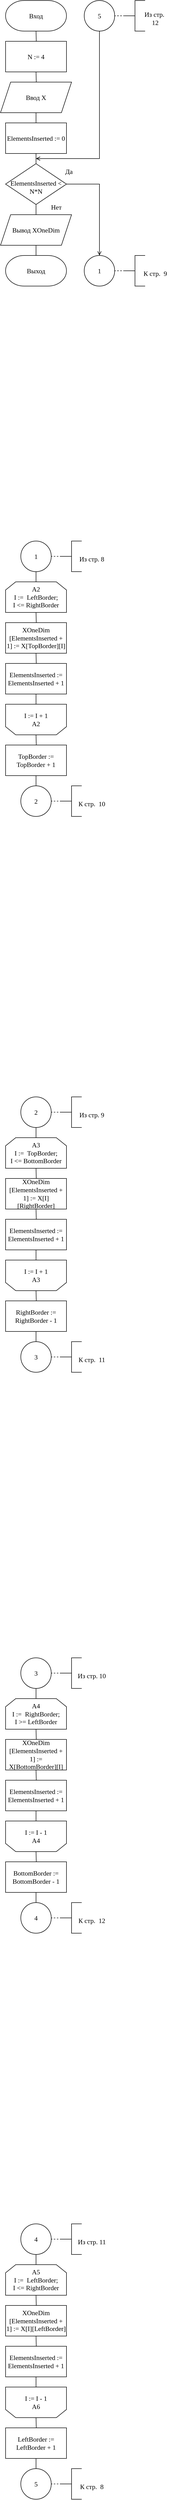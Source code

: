 <mxfile version="15.7.3" type="github">
  <diagram id="F2qvQy1yH-H1SGGlqI5l" name="Page-1">
    <mxGraphModel dx="1454" dy="828" grid="1" gridSize="10" guides="1" tooltips="1" connect="1" arrows="1" fold="1" page="1" pageScale="1" pageWidth="850" pageHeight="1100" math="0" shadow="0">
      <root>
        <mxCell id="0" />
        <mxCell id="1" parent="0" />
        <mxCell id="XjhWI0B7_OGbvw_2q3li-4" value="" style="edgeStyle=orthogonalEdgeStyle;rounded=0;orthogonalLoop=1;jettySize=auto;html=1;fontFamily=Times New Roman;fontSize=13;endArrow=none;endFill=0;" edge="1" parent="1" target="XjhWI0B7_OGbvw_2q3li-3">
          <mxGeometry relative="1" as="geometry">
            <mxPoint x="425" y="220" as="sourcePoint" />
          </mxGeometry>
        </mxCell>
        <mxCell id="XjhWI0B7_OGbvw_2q3li-1" value="Вход" style="strokeWidth=1;html=1;shape=mxgraph.flowchart.terminator;whiteSpace=wrap;fontSize=13;fontFamily=Times New Roman;" vertex="1" parent="1">
          <mxGeometry x="365" y="80" width="120" height="60" as="geometry" />
        </mxCell>
        <mxCell id="XjhWI0B7_OGbvw_2q3li-7" value="" style="edgeStyle=orthogonalEdgeStyle;rounded=0;orthogonalLoop=1;jettySize=auto;html=1;fontFamily=Times New Roman;fontSize=13;endArrow=none;endFill=0;" edge="1" parent="1" source="XjhWI0B7_OGbvw_2q3li-3" target="XjhWI0B7_OGbvw_2q3li-6">
          <mxGeometry relative="1" as="geometry" />
        </mxCell>
        <mxCell id="XjhWI0B7_OGbvw_2q3li-3" value="Ввод X" style="shape=parallelogram;perimeter=parallelogramPerimeter;whiteSpace=wrap;html=1;fixedSize=1;fontFamily=Times New Roman;fontSize=13;strokeWidth=1;" vertex="1" parent="1">
          <mxGeometry x="355" y="240" width="140" height="60" as="geometry" />
        </mxCell>
        <mxCell id="XjhWI0B7_OGbvw_2q3li-9" value="" style="edgeStyle=orthogonalEdgeStyle;rounded=0;orthogonalLoop=1;jettySize=auto;html=1;fontFamily=Times New Roman;fontSize=13;endArrow=none;endFill=0;" edge="1" parent="1" source="XjhWI0B7_OGbvw_2q3li-6" target="XjhWI0B7_OGbvw_2q3li-8">
          <mxGeometry relative="1" as="geometry" />
        </mxCell>
        <mxCell id="XjhWI0B7_OGbvw_2q3li-6" value="ElementsInserted := 0" style="whiteSpace=wrap;html=1;fontFamily=Times New Roman;fontSize=13;strokeWidth=1;" vertex="1" parent="1">
          <mxGeometry x="365" y="320" width="120" height="60" as="geometry" />
        </mxCell>
        <mxCell id="XjhWI0B7_OGbvw_2q3li-12" style="edgeStyle=orthogonalEdgeStyle;rounded=0;orthogonalLoop=1;jettySize=auto;html=1;fontFamily=Times New Roman;fontSize=13;endArrow=none;endFill=0;" edge="1" parent="1" source="XjhWI0B7_OGbvw_2q3li-8">
          <mxGeometry relative="1" as="geometry">
            <mxPoint x="425" y="500" as="targetPoint" />
          </mxGeometry>
        </mxCell>
        <mxCell id="XjhWI0B7_OGbvw_2q3li-17" style="edgeStyle=orthogonalEdgeStyle;rounded=0;orthogonalLoop=1;jettySize=auto;html=1;fontFamily=Times New Roman;fontSize=13;endArrow=open;endFill=0;entryX=0.5;entryY=0;entryDx=0;entryDy=0;" edge="1" parent="1" source="XjhWI0B7_OGbvw_2q3li-8" target="XjhWI0B7_OGbvw_2q3li-22">
          <mxGeometry relative="1" as="geometry">
            <mxPoint x="620" y="500" as="targetPoint" />
          </mxGeometry>
        </mxCell>
        <mxCell id="XjhWI0B7_OGbvw_2q3li-8" value="ElementsInserted &amp;lt; N*N" style="rhombus;whiteSpace=wrap;html=1;fontFamily=Times New Roman;fontSize=13;strokeWidth=1;spacingTop=11;" vertex="1" parent="1">
          <mxGeometry x="365" y="400" width="120" height="80" as="geometry" />
        </mxCell>
        <mxCell id="XjhWI0B7_OGbvw_2q3li-10" value="" style="edgeStyle=orthogonalEdgeStyle;rounded=0;orthogonalLoop=1;jettySize=auto;html=1;fontFamily=Times New Roman;fontSize=13;endArrow=none;endFill=0;" edge="1" parent="1" target="XjhWI0B7_OGbvw_2q3li-11">
          <mxGeometry relative="1" as="geometry">
            <mxPoint x="425" y="140.0" as="sourcePoint" />
          </mxGeometry>
        </mxCell>
        <mxCell id="XjhWI0B7_OGbvw_2q3li-11" value="N := 4" style="whiteSpace=wrap;html=1;fontFamily=Times New Roman;fontSize=13;strokeWidth=1;" vertex="1" parent="1">
          <mxGeometry x="365" y="160" width="120" height="60" as="geometry" />
        </mxCell>
        <mxCell id="XjhWI0B7_OGbvw_2q3li-13" value="Да" style="text;html=1;strokeColor=none;fillColor=none;align=center;verticalAlign=middle;whiteSpace=wrap;rounded=0;fontFamily=Times New Roman;fontSize=13;" vertex="1" parent="1">
          <mxGeometry x="460" y="400" width="60" height="30" as="geometry" />
        </mxCell>
        <mxCell id="XjhWI0B7_OGbvw_2q3li-16" value="Нет" style="text;html=1;strokeColor=none;fillColor=none;align=center;verticalAlign=middle;whiteSpace=wrap;rounded=0;fontFamily=Times New Roman;fontSize=13;" vertex="1" parent="1">
          <mxGeometry x="435" y="470" width="60" height="30" as="geometry" />
        </mxCell>
        <mxCell id="XjhWI0B7_OGbvw_2q3li-20" style="edgeStyle=orthogonalEdgeStyle;rounded=0;orthogonalLoop=1;jettySize=auto;html=1;fontFamily=Times New Roman;fontSize=13;endArrow=none;endFill=0;" edge="1" parent="1" source="XjhWI0B7_OGbvw_2q3li-19">
          <mxGeometry relative="1" as="geometry">
            <mxPoint x="425" y="580" as="targetPoint" />
          </mxGeometry>
        </mxCell>
        <mxCell id="XjhWI0B7_OGbvw_2q3li-19" value="Вывод XOneDim" style="shape=parallelogram;perimeter=parallelogramPerimeter;whiteSpace=wrap;html=1;fixedSize=1;fontFamily=Times New Roman;fontSize=13;strokeWidth=1;" vertex="1" parent="1">
          <mxGeometry x="355" y="500" width="140" height="60" as="geometry" />
        </mxCell>
        <mxCell id="XjhWI0B7_OGbvw_2q3li-21" value="Выход" style="strokeWidth=1;html=1;shape=mxgraph.flowchart.terminator;whiteSpace=wrap;fontSize=13;fontFamily=Times New Roman;" vertex="1" parent="1">
          <mxGeometry x="365" y="580" width="120" height="60" as="geometry" />
        </mxCell>
        <mxCell id="XjhWI0B7_OGbvw_2q3li-22" value="1" style="ellipse;whiteSpace=wrap;html=1;aspect=fixed;fontFamily=Times New Roman;fontSize=13;strokeWidth=1;" vertex="1" parent="1">
          <mxGeometry x="520" y="580" width="60" height="60" as="geometry" />
        </mxCell>
        <mxCell id="XjhWI0B7_OGbvw_2q3li-25" style="edgeStyle=orthogonalEdgeStyle;rounded=0;orthogonalLoop=1;jettySize=auto;html=1;entryX=0.5;entryY=0;entryDx=0;entryDy=0;fontFamily=Times New Roman;fontSize=13;endArrow=none;endFill=0;" edge="1" parent="1" source="XjhWI0B7_OGbvw_2q3li-23" target="XjhWI0B7_OGbvw_2q3li-24">
          <mxGeometry relative="1" as="geometry" />
        </mxCell>
        <mxCell id="XjhWI0B7_OGbvw_2q3li-23" value="1" style="ellipse;whiteSpace=wrap;html=1;aspect=fixed;fontFamily=Times New Roman;fontSize=13;strokeWidth=1;" vertex="1" parent="1">
          <mxGeometry x="395" y="1140" width="60" height="60" as="geometry" />
        </mxCell>
        <mxCell id="XjhWI0B7_OGbvw_2q3li-24" value="А2&lt;br&gt;I :=&amp;nbsp; LeftBorder;&lt;br&gt;I &amp;lt;= RightBorder" style="shape=loopLimit;whiteSpace=wrap;html=1;fontFamily=Times New Roman;fontSize=13;strokeWidth=1;" vertex="1" parent="1">
          <mxGeometry x="365" y="1220" width="120" height="60" as="geometry" />
        </mxCell>
        <mxCell id="XjhWI0B7_OGbvw_2q3li-26" value="" style="edgeStyle=orthogonalEdgeStyle;rounded=0;orthogonalLoop=1;jettySize=auto;html=1;fontFamily=Times New Roman;fontSize=13;endArrow=none;endFill=0;" edge="1" parent="1" target="XjhWI0B7_OGbvw_2q3li-27">
          <mxGeometry relative="1" as="geometry">
            <mxPoint x="425" y="1280" as="sourcePoint" />
          </mxGeometry>
        </mxCell>
        <mxCell id="XjhWI0B7_OGbvw_2q3li-27" value="XOneDim [ElementsInserted + 1] := X[TopBorder][I]" style="whiteSpace=wrap;html=1;fontFamily=Times New Roman;fontSize=13;strokeWidth=1;" vertex="1" parent="1">
          <mxGeometry x="365" y="1300" width="120" height="60" as="geometry" />
        </mxCell>
        <mxCell id="XjhWI0B7_OGbvw_2q3li-28" value="" style="edgeStyle=orthogonalEdgeStyle;rounded=0;orthogonalLoop=1;jettySize=auto;html=1;fontFamily=Times New Roman;fontSize=13;endArrow=none;endFill=0;" edge="1" parent="1" target="XjhWI0B7_OGbvw_2q3li-29">
          <mxGeometry relative="1" as="geometry">
            <mxPoint x="425" y="1360.0" as="sourcePoint" />
          </mxGeometry>
        </mxCell>
        <mxCell id="XjhWI0B7_OGbvw_2q3li-32" style="edgeStyle=orthogonalEdgeStyle;rounded=0;orthogonalLoop=1;jettySize=auto;html=1;entryX=0.5;entryY=0;entryDx=0;entryDy=0;fontFamily=Times New Roman;fontSize=13;endArrow=none;endFill=0;" edge="1" parent="1" source="XjhWI0B7_OGbvw_2q3li-29" target="XjhWI0B7_OGbvw_2q3li-30">
          <mxGeometry relative="1" as="geometry" />
        </mxCell>
        <mxCell id="XjhWI0B7_OGbvw_2q3li-29" value="ElementsInserted := ElementsInserted + 1" style="whiteSpace=wrap;html=1;fontFamily=Times New Roman;fontSize=13;strokeWidth=1;" vertex="1" parent="1">
          <mxGeometry x="365" y="1380" width="120" height="60" as="geometry" />
        </mxCell>
        <mxCell id="XjhWI0B7_OGbvw_2q3li-30" value="I := I + 1&lt;br&gt;А2" style="shape=loopLimit;whiteSpace=wrap;html=1;fontFamily=Times New Roman;fontSize=13;strokeWidth=1;rotation=0;flipV=1;" vertex="1" parent="1">
          <mxGeometry x="365" y="1460" width="120" height="60" as="geometry" />
        </mxCell>
        <mxCell id="XjhWI0B7_OGbvw_2q3li-33" value="" style="edgeStyle=orthogonalEdgeStyle;rounded=0;orthogonalLoop=1;jettySize=auto;html=1;fontFamily=Times New Roman;fontSize=13;endArrow=none;endFill=0;" edge="1" parent="1" target="XjhWI0B7_OGbvw_2q3li-34">
          <mxGeometry relative="1" as="geometry">
            <mxPoint x="425" y="1520.0" as="sourcePoint" />
          </mxGeometry>
        </mxCell>
        <mxCell id="XjhWI0B7_OGbvw_2q3li-36" style="edgeStyle=orthogonalEdgeStyle;rounded=0;orthogonalLoop=1;jettySize=auto;html=1;entryX=0.5;entryY=0;entryDx=0;entryDy=0;fontFamily=Times New Roman;fontSize=13;endArrow=none;endFill=0;" edge="1" parent="1" source="XjhWI0B7_OGbvw_2q3li-34" target="XjhWI0B7_OGbvw_2q3li-35">
          <mxGeometry relative="1" as="geometry" />
        </mxCell>
        <mxCell id="XjhWI0B7_OGbvw_2q3li-34" value="TopBorder := TopBorder + 1" style="whiteSpace=wrap;html=1;fontFamily=Times New Roman;fontSize=13;strokeWidth=1;" vertex="1" parent="1">
          <mxGeometry x="365" y="1540" width="120" height="60" as="geometry" />
        </mxCell>
        <mxCell id="XjhWI0B7_OGbvw_2q3li-35" value="2" style="ellipse;whiteSpace=wrap;html=1;aspect=fixed;fontFamily=Times New Roman;fontSize=13;strokeWidth=1;" vertex="1" parent="1">
          <mxGeometry x="395" y="1620" width="60" height="60" as="geometry" />
        </mxCell>
        <mxCell id="XjhWI0B7_OGbvw_2q3li-37" style="edgeStyle=orthogonalEdgeStyle;rounded=0;orthogonalLoop=1;jettySize=auto;html=1;entryX=0.5;entryY=0;entryDx=0;entryDy=0;fontFamily=Times New Roman;fontSize=13;endArrow=none;endFill=0;" edge="1" parent="1" source="XjhWI0B7_OGbvw_2q3li-38" target="XjhWI0B7_OGbvw_2q3li-39">
          <mxGeometry relative="1" as="geometry" />
        </mxCell>
        <mxCell id="XjhWI0B7_OGbvw_2q3li-38" value="2" style="ellipse;whiteSpace=wrap;html=1;aspect=fixed;fontFamily=Times New Roman;fontSize=13;strokeWidth=1;" vertex="1" parent="1">
          <mxGeometry x="395" y="2230" width="60" height="60" as="geometry" />
        </mxCell>
        <mxCell id="XjhWI0B7_OGbvw_2q3li-39" value="А3&lt;br&gt;I :=&amp;nbsp; TopBorder;&lt;br&gt;I &amp;lt;= BottomBorder" style="shape=loopLimit;whiteSpace=wrap;html=1;fontFamily=Times New Roman;fontSize=13;strokeWidth=1;" vertex="1" parent="1">
          <mxGeometry x="365" y="2310" width="120" height="60" as="geometry" />
        </mxCell>
        <mxCell id="XjhWI0B7_OGbvw_2q3li-40" value="" style="edgeStyle=orthogonalEdgeStyle;rounded=0;orthogonalLoop=1;jettySize=auto;html=1;fontFamily=Times New Roman;fontSize=13;endArrow=none;endFill=0;" edge="1" parent="1" target="XjhWI0B7_OGbvw_2q3li-41">
          <mxGeometry relative="1" as="geometry">
            <mxPoint x="425" y="2370" as="sourcePoint" />
          </mxGeometry>
        </mxCell>
        <mxCell id="XjhWI0B7_OGbvw_2q3li-41" value="XOneDim [ElementsInserted + 1] := X[I][RightBorder]" style="whiteSpace=wrap;html=1;fontFamily=Times New Roman;fontSize=13;strokeWidth=1;" vertex="1" parent="1">
          <mxGeometry x="365" y="2390" width="120" height="60" as="geometry" />
        </mxCell>
        <mxCell id="XjhWI0B7_OGbvw_2q3li-42" value="" style="edgeStyle=orthogonalEdgeStyle;rounded=0;orthogonalLoop=1;jettySize=auto;html=1;fontFamily=Times New Roman;fontSize=13;endArrow=none;endFill=0;" edge="1" parent="1" target="XjhWI0B7_OGbvw_2q3li-44">
          <mxGeometry relative="1" as="geometry">
            <mxPoint x="425" y="2450" as="sourcePoint" />
          </mxGeometry>
        </mxCell>
        <mxCell id="XjhWI0B7_OGbvw_2q3li-43" style="edgeStyle=orthogonalEdgeStyle;rounded=0;orthogonalLoop=1;jettySize=auto;html=1;entryX=0.5;entryY=0;entryDx=0;entryDy=0;fontFamily=Times New Roman;fontSize=13;endArrow=none;endFill=0;" edge="1" parent="1" source="XjhWI0B7_OGbvw_2q3li-44" target="XjhWI0B7_OGbvw_2q3li-45">
          <mxGeometry relative="1" as="geometry" />
        </mxCell>
        <mxCell id="XjhWI0B7_OGbvw_2q3li-44" value="ElementsInserted := ElementsInserted + 1" style="whiteSpace=wrap;html=1;fontFamily=Times New Roman;fontSize=13;strokeWidth=1;" vertex="1" parent="1">
          <mxGeometry x="365" y="2470" width="120" height="60" as="geometry" />
        </mxCell>
        <mxCell id="XjhWI0B7_OGbvw_2q3li-45" value="I := I + 1&lt;br&gt;А3" style="shape=loopLimit;whiteSpace=wrap;html=1;fontFamily=Times New Roman;fontSize=13;strokeWidth=1;rotation=0;flipV=1;" vertex="1" parent="1">
          <mxGeometry x="365" y="2550" width="120" height="60" as="geometry" />
        </mxCell>
        <mxCell id="XjhWI0B7_OGbvw_2q3li-46" value="" style="edgeStyle=orthogonalEdgeStyle;rounded=0;orthogonalLoop=1;jettySize=auto;html=1;fontFamily=Times New Roman;fontSize=13;endArrow=none;endFill=0;" edge="1" parent="1" target="XjhWI0B7_OGbvw_2q3li-48">
          <mxGeometry relative="1" as="geometry">
            <mxPoint x="425" y="2610" as="sourcePoint" />
          </mxGeometry>
        </mxCell>
        <mxCell id="XjhWI0B7_OGbvw_2q3li-47" style="edgeStyle=orthogonalEdgeStyle;rounded=0;orthogonalLoop=1;jettySize=auto;html=1;entryX=0.5;entryY=0;entryDx=0;entryDy=0;fontFamily=Times New Roman;fontSize=13;endArrow=none;endFill=0;" edge="1" parent="1" source="XjhWI0B7_OGbvw_2q3li-48" target="XjhWI0B7_OGbvw_2q3li-49">
          <mxGeometry relative="1" as="geometry" />
        </mxCell>
        <mxCell id="XjhWI0B7_OGbvw_2q3li-48" value="RightBorder := RightBorder - 1" style="whiteSpace=wrap;html=1;fontFamily=Times New Roman;fontSize=13;strokeWidth=1;" vertex="1" parent="1">
          <mxGeometry x="365" y="2630" width="120" height="60" as="geometry" />
        </mxCell>
        <mxCell id="XjhWI0B7_OGbvw_2q3li-49" value="3" style="ellipse;whiteSpace=wrap;html=1;aspect=fixed;fontFamily=Times New Roman;fontSize=13;strokeWidth=1;" vertex="1" parent="1">
          <mxGeometry x="395" y="2710" width="60" height="60" as="geometry" />
        </mxCell>
        <mxCell id="XjhWI0B7_OGbvw_2q3li-50" style="edgeStyle=orthogonalEdgeStyle;rounded=0;orthogonalLoop=1;jettySize=auto;html=1;entryX=0.5;entryY=0;entryDx=0;entryDy=0;fontFamily=Times New Roman;fontSize=13;endArrow=none;endFill=0;" edge="1" parent="1" source="XjhWI0B7_OGbvw_2q3li-51" target="XjhWI0B7_OGbvw_2q3li-52">
          <mxGeometry relative="1" as="geometry" />
        </mxCell>
        <mxCell id="XjhWI0B7_OGbvw_2q3li-51" value="3" style="ellipse;whiteSpace=wrap;html=1;aspect=fixed;fontFamily=Times New Roman;fontSize=13;strokeWidth=1;" vertex="1" parent="1">
          <mxGeometry x="395" y="3330" width="60" height="60" as="geometry" />
        </mxCell>
        <mxCell id="XjhWI0B7_OGbvw_2q3li-52" value="А4&lt;br&gt;I :=&amp;nbsp; RightBorder;&lt;br&gt;I &amp;gt;= LeftBorder" style="shape=loopLimit;whiteSpace=wrap;html=1;fontFamily=Times New Roman;fontSize=13;strokeWidth=1;" vertex="1" parent="1">
          <mxGeometry x="365" y="3410" width="120" height="60" as="geometry" />
        </mxCell>
        <mxCell id="XjhWI0B7_OGbvw_2q3li-53" value="" style="edgeStyle=orthogonalEdgeStyle;rounded=0;orthogonalLoop=1;jettySize=auto;html=1;fontFamily=Times New Roman;fontSize=13;endArrow=none;endFill=0;" edge="1" parent="1" target="XjhWI0B7_OGbvw_2q3li-54">
          <mxGeometry relative="1" as="geometry">
            <mxPoint x="425" y="3470" as="sourcePoint" />
          </mxGeometry>
        </mxCell>
        <mxCell id="XjhWI0B7_OGbvw_2q3li-54" value="XOneDim [ElementsInserted + 1] := X[BottomBorder][I]" style="whiteSpace=wrap;html=1;fontFamily=Times New Roman;fontSize=13;strokeWidth=1;" vertex="1" parent="1">
          <mxGeometry x="365" y="3490" width="120" height="60" as="geometry" />
        </mxCell>
        <mxCell id="XjhWI0B7_OGbvw_2q3li-55" value="" style="edgeStyle=orthogonalEdgeStyle;rounded=0;orthogonalLoop=1;jettySize=auto;html=1;fontFamily=Times New Roman;fontSize=13;endArrow=none;endFill=0;" edge="1" parent="1" target="XjhWI0B7_OGbvw_2q3li-57">
          <mxGeometry relative="1" as="geometry">
            <mxPoint x="425" y="3550" as="sourcePoint" />
          </mxGeometry>
        </mxCell>
        <mxCell id="XjhWI0B7_OGbvw_2q3li-56" style="edgeStyle=orthogonalEdgeStyle;rounded=0;orthogonalLoop=1;jettySize=auto;html=1;entryX=0.5;entryY=0;entryDx=0;entryDy=0;fontFamily=Times New Roman;fontSize=13;endArrow=none;endFill=0;" edge="1" parent="1" source="XjhWI0B7_OGbvw_2q3li-57" target="XjhWI0B7_OGbvw_2q3li-58">
          <mxGeometry relative="1" as="geometry" />
        </mxCell>
        <mxCell id="XjhWI0B7_OGbvw_2q3li-57" value="ElementsInserted := ElementsInserted + 1" style="whiteSpace=wrap;html=1;fontFamily=Times New Roman;fontSize=13;strokeWidth=1;" vertex="1" parent="1">
          <mxGeometry x="365" y="3570" width="120" height="60" as="geometry" />
        </mxCell>
        <mxCell id="XjhWI0B7_OGbvw_2q3li-58" value="I := I - 1&lt;br&gt;А4" style="shape=loopLimit;whiteSpace=wrap;html=1;fontFamily=Times New Roman;fontSize=13;strokeWidth=1;rotation=0;flipV=1;" vertex="1" parent="1">
          <mxGeometry x="365" y="3650" width="120" height="60" as="geometry" />
        </mxCell>
        <mxCell id="XjhWI0B7_OGbvw_2q3li-59" value="" style="edgeStyle=orthogonalEdgeStyle;rounded=0;orthogonalLoop=1;jettySize=auto;html=1;fontFamily=Times New Roman;fontSize=13;endArrow=none;endFill=0;" edge="1" parent="1" target="XjhWI0B7_OGbvw_2q3li-61">
          <mxGeometry relative="1" as="geometry">
            <mxPoint x="425" y="3710" as="sourcePoint" />
          </mxGeometry>
        </mxCell>
        <mxCell id="XjhWI0B7_OGbvw_2q3li-60" style="edgeStyle=orthogonalEdgeStyle;rounded=0;orthogonalLoop=1;jettySize=auto;html=1;entryX=0.5;entryY=0;entryDx=0;entryDy=0;fontFamily=Times New Roman;fontSize=13;endArrow=none;endFill=0;" edge="1" parent="1" source="XjhWI0B7_OGbvw_2q3li-61" target="XjhWI0B7_OGbvw_2q3li-62">
          <mxGeometry relative="1" as="geometry" />
        </mxCell>
        <mxCell id="XjhWI0B7_OGbvw_2q3li-61" value="BottomBorder := BottomBorder - 1" style="whiteSpace=wrap;html=1;fontFamily=Times New Roman;fontSize=13;strokeWidth=1;" vertex="1" parent="1">
          <mxGeometry x="365" y="3730" width="120" height="60" as="geometry" />
        </mxCell>
        <mxCell id="XjhWI0B7_OGbvw_2q3li-62" value="4" style="ellipse;whiteSpace=wrap;html=1;aspect=fixed;fontFamily=Times New Roman;fontSize=13;strokeWidth=1;" vertex="1" parent="1">
          <mxGeometry x="395" y="3810" width="60" height="60" as="geometry" />
        </mxCell>
        <mxCell id="XjhWI0B7_OGbvw_2q3li-63" style="edgeStyle=orthogonalEdgeStyle;rounded=0;orthogonalLoop=1;jettySize=auto;html=1;entryX=0.5;entryY=0;entryDx=0;entryDy=0;fontFamily=Times New Roman;fontSize=13;endArrow=none;endFill=0;" edge="1" parent="1" source="XjhWI0B7_OGbvw_2q3li-64" target="XjhWI0B7_OGbvw_2q3li-65">
          <mxGeometry relative="1" as="geometry" />
        </mxCell>
        <mxCell id="XjhWI0B7_OGbvw_2q3li-64" value="4" style="ellipse;whiteSpace=wrap;html=1;aspect=fixed;fontFamily=Times New Roman;fontSize=13;strokeWidth=1;" vertex="1" parent="1">
          <mxGeometry x="395" y="4440" width="60" height="60" as="geometry" />
        </mxCell>
        <mxCell id="XjhWI0B7_OGbvw_2q3li-65" value="А5&lt;br&gt;I :=&amp;nbsp; LeftBorder;&lt;br&gt;I &amp;lt;= RightBorder" style="shape=loopLimit;whiteSpace=wrap;html=1;fontFamily=Times New Roman;fontSize=13;strokeWidth=1;" vertex="1" parent="1">
          <mxGeometry x="365" y="4520" width="120" height="60" as="geometry" />
        </mxCell>
        <mxCell id="XjhWI0B7_OGbvw_2q3li-66" value="" style="edgeStyle=orthogonalEdgeStyle;rounded=0;orthogonalLoop=1;jettySize=auto;html=1;fontFamily=Times New Roman;fontSize=13;endArrow=none;endFill=0;" edge="1" parent="1" target="XjhWI0B7_OGbvw_2q3li-67">
          <mxGeometry relative="1" as="geometry">
            <mxPoint x="425" y="4580" as="sourcePoint" />
          </mxGeometry>
        </mxCell>
        <mxCell id="XjhWI0B7_OGbvw_2q3li-67" value="XOneDim [ElementsInserted + 1] := X[I][LeftBorder]" style="whiteSpace=wrap;html=1;fontFamily=Times New Roman;fontSize=13;strokeWidth=1;" vertex="1" parent="1">
          <mxGeometry x="365" y="4600" width="120" height="60" as="geometry" />
        </mxCell>
        <mxCell id="XjhWI0B7_OGbvw_2q3li-68" value="" style="edgeStyle=orthogonalEdgeStyle;rounded=0;orthogonalLoop=1;jettySize=auto;html=1;fontFamily=Times New Roman;fontSize=13;endArrow=none;endFill=0;" edge="1" parent="1" target="XjhWI0B7_OGbvw_2q3li-70">
          <mxGeometry relative="1" as="geometry">
            <mxPoint x="425" y="4660" as="sourcePoint" />
          </mxGeometry>
        </mxCell>
        <mxCell id="XjhWI0B7_OGbvw_2q3li-69" style="edgeStyle=orthogonalEdgeStyle;rounded=0;orthogonalLoop=1;jettySize=auto;html=1;entryX=0.5;entryY=0;entryDx=0;entryDy=0;fontFamily=Times New Roman;fontSize=13;endArrow=none;endFill=0;" edge="1" parent="1" source="XjhWI0B7_OGbvw_2q3li-70" target="XjhWI0B7_OGbvw_2q3li-71">
          <mxGeometry relative="1" as="geometry" />
        </mxCell>
        <mxCell id="XjhWI0B7_OGbvw_2q3li-70" value="ElementsInserted := ElementsInserted + 1" style="whiteSpace=wrap;html=1;fontFamily=Times New Roman;fontSize=13;strokeWidth=1;" vertex="1" parent="1">
          <mxGeometry x="365" y="4680" width="120" height="60" as="geometry" />
        </mxCell>
        <mxCell id="XjhWI0B7_OGbvw_2q3li-71" value="I := I - 1&lt;br&gt;А6" style="shape=loopLimit;whiteSpace=wrap;html=1;fontFamily=Times New Roman;fontSize=13;strokeWidth=1;rotation=0;flipV=1;" vertex="1" parent="1">
          <mxGeometry x="365" y="4760" width="120" height="60" as="geometry" />
        </mxCell>
        <mxCell id="XjhWI0B7_OGbvw_2q3li-72" value="" style="edgeStyle=orthogonalEdgeStyle;rounded=0;orthogonalLoop=1;jettySize=auto;html=1;fontFamily=Times New Roman;fontSize=13;endArrow=none;endFill=0;" edge="1" parent="1" target="XjhWI0B7_OGbvw_2q3li-74">
          <mxGeometry relative="1" as="geometry">
            <mxPoint x="425" y="4820" as="sourcePoint" />
          </mxGeometry>
        </mxCell>
        <mxCell id="XjhWI0B7_OGbvw_2q3li-73" style="edgeStyle=orthogonalEdgeStyle;rounded=0;orthogonalLoop=1;jettySize=auto;html=1;entryX=0.5;entryY=0;entryDx=0;entryDy=0;fontFamily=Times New Roman;fontSize=13;endArrow=none;endFill=0;" edge="1" parent="1" source="XjhWI0B7_OGbvw_2q3li-74" target="XjhWI0B7_OGbvw_2q3li-75">
          <mxGeometry relative="1" as="geometry" />
        </mxCell>
        <mxCell id="XjhWI0B7_OGbvw_2q3li-74" value="LeftBorder := LeftBorder + 1" style="whiteSpace=wrap;html=1;fontFamily=Times New Roman;fontSize=13;strokeWidth=1;" vertex="1" parent="1">
          <mxGeometry x="365" y="4840" width="120" height="60" as="geometry" />
        </mxCell>
        <mxCell id="XjhWI0B7_OGbvw_2q3li-75" value="5" style="ellipse;whiteSpace=wrap;html=1;aspect=fixed;fontFamily=Times New Roman;fontSize=13;strokeWidth=1;" vertex="1" parent="1">
          <mxGeometry x="395" y="4920" width="60" height="60" as="geometry" />
        </mxCell>
        <mxCell id="XjhWI0B7_OGbvw_2q3li-77" style="edgeStyle=orthogonalEdgeStyle;rounded=0;orthogonalLoop=1;jettySize=auto;html=1;fontFamily=Times New Roman;fontSize=13;endArrow=open;endFill=0;" edge="1" parent="1" source="XjhWI0B7_OGbvw_2q3li-76">
          <mxGeometry relative="1" as="geometry">
            <mxPoint x="425" y="390" as="targetPoint" />
            <Array as="points">
              <mxPoint x="550" y="390" />
            </Array>
          </mxGeometry>
        </mxCell>
        <mxCell id="XjhWI0B7_OGbvw_2q3li-76" value="5" style="ellipse;whiteSpace=wrap;html=1;aspect=fixed;fontFamily=Times New Roman;fontSize=13;strokeWidth=1;" vertex="1" parent="1">
          <mxGeometry x="520" y="80" width="60" height="60" as="geometry" />
        </mxCell>
        <mxCell id="XjhWI0B7_OGbvw_2q3li-78" value="" style="endArrow=none;dashed=1;html=1;rounded=0;fontFamily=Times New Roman;fontSize=13;entryX=1;entryY=0.5;entryDx=0;entryDy=0;" edge="1" parent="1" target="XjhWI0B7_OGbvw_2q3li-76">
          <mxGeometry width="50" height="50" relative="1" as="geometry">
            <mxPoint x="600" y="110" as="sourcePoint" />
            <mxPoint x="680" y="190" as="targetPoint" />
          </mxGeometry>
        </mxCell>
        <mxCell id="XjhWI0B7_OGbvw_2q3li-79" value="" style="strokeWidth=1;html=1;shape=mxgraph.flowchart.annotation_2;align=left;labelPosition=right;pointerEvents=1;fontFamily=Times New Roman;fontSize=13;" vertex="1" parent="1">
          <mxGeometry x="600" y="80" width="40" height="60" as="geometry" />
        </mxCell>
        <mxCell id="XjhWI0B7_OGbvw_2q3li-80" value="Из стр.&amp;nbsp; 12" style="text;html=1;strokeColor=none;fillColor=none;align=center;verticalAlign=middle;whiteSpace=wrap;rounded=0;fontFamily=Times New Roman;fontSize=13;" vertex="1" parent="1">
          <mxGeometry x="630" y="100" width="60" height="30" as="geometry" />
        </mxCell>
        <mxCell id="XjhWI0B7_OGbvw_2q3li-81" value="" style="endArrow=none;dashed=1;html=1;rounded=0;fontFamily=Times New Roman;fontSize=13;entryX=1;entryY=0.5;entryDx=0;entryDy=0;" edge="1" parent="1">
          <mxGeometry width="50" height="50" relative="1" as="geometry">
            <mxPoint x="600" y="610" as="sourcePoint" />
            <mxPoint x="580" y="610" as="targetPoint" />
          </mxGeometry>
        </mxCell>
        <mxCell id="XjhWI0B7_OGbvw_2q3li-82" value="" style="strokeWidth=1;html=1;shape=mxgraph.flowchart.annotation_2;align=left;labelPosition=right;pointerEvents=1;fontFamily=Times New Roman;fontSize=13;" vertex="1" parent="1">
          <mxGeometry x="600" y="580" width="40" height="60" as="geometry" />
        </mxCell>
        <mxCell id="XjhWI0B7_OGbvw_2q3li-83" value="К стр.&amp;nbsp; 9" style="text;html=1;strokeColor=none;fillColor=none;align=center;verticalAlign=middle;whiteSpace=wrap;rounded=0;fontFamily=Times New Roman;fontSize=13;" vertex="1" parent="1">
          <mxGeometry x="630" y="600" width="60" height="30" as="geometry" />
        </mxCell>
        <mxCell id="XjhWI0B7_OGbvw_2q3li-84" value="" style="endArrow=none;dashed=1;html=1;rounded=0;fontFamily=Times New Roman;fontSize=13;entryX=1;entryY=0.5;entryDx=0;entryDy=0;" edge="1" parent="1">
          <mxGeometry width="50" height="50" relative="1" as="geometry">
            <mxPoint x="475" y="1650.0" as="sourcePoint" />
            <mxPoint x="455" y="1650.0" as="targetPoint" />
          </mxGeometry>
        </mxCell>
        <mxCell id="XjhWI0B7_OGbvw_2q3li-85" value="" style="strokeWidth=1;html=1;shape=mxgraph.flowchart.annotation_2;align=left;labelPosition=right;pointerEvents=1;fontFamily=Times New Roman;fontSize=13;" vertex="1" parent="1">
          <mxGeometry x="475" y="1620" width="40" height="60" as="geometry" />
        </mxCell>
        <mxCell id="XjhWI0B7_OGbvw_2q3li-86" value="К стр.&amp;nbsp; 10" style="text;html=1;strokeColor=none;fillColor=none;align=center;verticalAlign=middle;whiteSpace=wrap;rounded=0;fontFamily=Times New Roman;fontSize=13;" vertex="1" parent="1">
          <mxGeometry x="505" y="1640" width="60" height="30" as="geometry" />
        </mxCell>
        <mxCell id="XjhWI0B7_OGbvw_2q3li-87" value="" style="endArrow=none;dashed=1;html=1;rounded=0;fontFamily=Times New Roman;fontSize=13;entryX=1;entryY=0.5;entryDx=0;entryDy=0;" edge="1" parent="1">
          <mxGeometry width="50" height="50" relative="1" as="geometry">
            <mxPoint x="475" y="1170" as="sourcePoint" />
            <mxPoint x="455" y="1170" as="targetPoint" />
          </mxGeometry>
        </mxCell>
        <mxCell id="XjhWI0B7_OGbvw_2q3li-88" value="" style="strokeWidth=1;html=1;shape=mxgraph.flowchart.annotation_2;align=left;labelPosition=right;pointerEvents=1;fontFamily=Times New Roman;fontSize=13;" vertex="1" parent="1">
          <mxGeometry x="475" y="1140" width="40" height="60" as="geometry" />
        </mxCell>
        <mxCell id="XjhWI0B7_OGbvw_2q3li-89" value="Из стр. 8" style="text;html=1;strokeColor=none;fillColor=none;align=center;verticalAlign=middle;whiteSpace=wrap;rounded=0;fontFamily=Times New Roman;fontSize=13;" vertex="1" parent="1">
          <mxGeometry x="505" y="1160" width="60" height="30" as="geometry" />
        </mxCell>
        <mxCell id="XjhWI0B7_OGbvw_2q3li-90" value="" style="endArrow=none;dashed=1;html=1;rounded=0;fontFamily=Times New Roman;fontSize=13;entryX=1;entryY=0.5;entryDx=0;entryDy=0;" edge="1" parent="1">
          <mxGeometry width="50" height="50" relative="1" as="geometry">
            <mxPoint x="475" y="2740" as="sourcePoint" />
            <mxPoint x="455" y="2740" as="targetPoint" />
          </mxGeometry>
        </mxCell>
        <mxCell id="XjhWI0B7_OGbvw_2q3li-91" value="" style="strokeWidth=1;html=1;shape=mxgraph.flowchart.annotation_2;align=left;labelPosition=right;pointerEvents=1;fontFamily=Times New Roman;fontSize=13;" vertex="1" parent="1">
          <mxGeometry x="475" y="2710" width="40" height="60" as="geometry" />
        </mxCell>
        <mxCell id="XjhWI0B7_OGbvw_2q3li-92" value="К стр.&amp;nbsp; 11" style="text;html=1;strokeColor=none;fillColor=none;align=center;verticalAlign=middle;whiteSpace=wrap;rounded=0;fontFamily=Times New Roman;fontSize=13;" vertex="1" parent="1">
          <mxGeometry x="505" y="2730" width="60" height="30" as="geometry" />
        </mxCell>
        <mxCell id="XjhWI0B7_OGbvw_2q3li-93" value="" style="endArrow=none;dashed=1;html=1;rounded=0;fontFamily=Times New Roman;fontSize=13;entryX=1;entryY=0.5;entryDx=0;entryDy=0;" edge="1" parent="1">
          <mxGeometry width="50" height="50" relative="1" as="geometry">
            <mxPoint x="475" y="2260" as="sourcePoint" />
            <mxPoint x="455" y="2260" as="targetPoint" />
          </mxGeometry>
        </mxCell>
        <mxCell id="XjhWI0B7_OGbvw_2q3li-94" value="" style="strokeWidth=1;html=1;shape=mxgraph.flowchart.annotation_2;align=left;labelPosition=right;pointerEvents=1;fontFamily=Times New Roman;fontSize=13;" vertex="1" parent="1">
          <mxGeometry x="475" y="2230" width="40" height="60" as="geometry" />
        </mxCell>
        <mxCell id="XjhWI0B7_OGbvw_2q3li-95" value="Из стр. 9" style="text;html=1;strokeColor=none;fillColor=none;align=center;verticalAlign=middle;whiteSpace=wrap;rounded=0;fontFamily=Times New Roman;fontSize=13;" vertex="1" parent="1">
          <mxGeometry x="505" y="2250" width="60" height="30" as="geometry" />
        </mxCell>
        <mxCell id="XjhWI0B7_OGbvw_2q3li-96" value="" style="endArrow=none;dashed=1;html=1;rounded=0;fontFamily=Times New Roman;fontSize=13;entryX=1;entryY=0.5;entryDx=0;entryDy=0;" edge="1" parent="1">
          <mxGeometry width="50" height="50" relative="1" as="geometry">
            <mxPoint x="475" y="3840" as="sourcePoint" />
            <mxPoint x="455" y="3840" as="targetPoint" />
          </mxGeometry>
        </mxCell>
        <mxCell id="XjhWI0B7_OGbvw_2q3li-97" value="" style="strokeWidth=1;html=1;shape=mxgraph.flowchart.annotation_2;align=left;labelPosition=right;pointerEvents=1;fontFamily=Times New Roman;fontSize=13;" vertex="1" parent="1">
          <mxGeometry x="475" y="3810" width="40" height="60" as="geometry" />
        </mxCell>
        <mxCell id="XjhWI0B7_OGbvw_2q3li-98" value="К стр.&amp;nbsp; 12" style="text;html=1;strokeColor=none;fillColor=none;align=center;verticalAlign=middle;whiteSpace=wrap;rounded=0;fontFamily=Times New Roman;fontSize=13;" vertex="1" parent="1">
          <mxGeometry x="505" y="3830" width="60" height="30" as="geometry" />
        </mxCell>
        <mxCell id="XjhWI0B7_OGbvw_2q3li-99" value="" style="endArrow=none;dashed=1;html=1;rounded=0;fontFamily=Times New Roman;fontSize=13;entryX=1;entryY=0.5;entryDx=0;entryDy=0;" edge="1" parent="1">
          <mxGeometry width="50" height="50" relative="1" as="geometry">
            <mxPoint x="475" y="3360" as="sourcePoint" />
            <mxPoint x="455" y="3360" as="targetPoint" />
          </mxGeometry>
        </mxCell>
        <mxCell id="XjhWI0B7_OGbvw_2q3li-100" value="" style="strokeWidth=1;html=1;shape=mxgraph.flowchart.annotation_2;align=left;labelPosition=right;pointerEvents=1;fontFamily=Times New Roman;fontSize=13;" vertex="1" parent="1">
          <mxGeometry x="475" y="3330" width="40" height="60" as="geometry" />
        </mxCell>
        <mxCell id="XjhWI0B7_OGbvw_2q3li-101" value="Из стр. 10" style="text;html=1;strokeColor=none;fillColor=none;align=center;verticalAlign=middle;whiteSpace=wrap;rounded=0;fontFamily=Times New Roman;fontSize=13;" vertex="1" parent="1">
          <mxGeometry x="505" y="3350" width="60" height="30" as="geometry" />
        </mxCell>
        <mxCell id="XjhWI0B7_OGbvw_2q3li-102" value="" style="endArrow=none;dashed=1;html=1;rounded=0;fontFamily=Times New Roman;fontSize=13;entryX=1;entryY=0.5;entryDx=0;entryDy=0;" edge="1" parent="1">
          <mxGeometry width="50" height="50" relative="1" as="geometry">
            <mxPoint x="475" y="4950" as="sourcePoint" />
            <mxPoint x="455" y="4950" as="targetPoint" />
          </mxGeometry>
        </mxCell>
        <mxCell id="XjhWI0B7_OGbvw_2q3li-103" value="" style="strokeWidth=1;html=1;shape=mxgraph.flowchart.annotation_2;align=left;labelPosition=right;pointerEvents=1;fontFamily=Times New Roman;fontSize=13;" vertex="1" parent="1">
          <mxGeometry x="475" y="4920" width="40" height="60" as="geometry" />
        </mxCell>
        <mxCell id="XjhWI0B7_OGbvw_2q3li-104" value="К стр.&amp;nbsp; 8" style="text;html=1;strokeColor=none;fillColor=none;align=center;verticalAlign=middle;whiteSpace=wrap;rounded=0;fontFamily=Times New Roman;fontSize=13;" vertex="1" parent="1">
          <mxGeometry x="505" y="4940" width="60" height="30" as="geometry" />
        </mxCell>
        <mxCell id="XjhWI0B7_OGbvw_2q3li-105" value="" style="endArrow=none;dashed=1;html=1;rounded=0;fontFamily=Times New Roman;fontSize=13;entryX=1;entryY=0.5;entryDx=0;entryDy=0;" edge="1" parent="1">
          <mxGeometry width="50" height="50" relative="1" as="geometry">
            <mxPoint x="475" y="4470" as="sourcePoint" />
            <mxPoint x="455" y="4470" as="targetPoint" />
          </mxGeometry>
        </mxCell>
        <mxCell id="XjhWI0B7_OGbvw_2q3li-106" value="" style="strokeWidth=1;html=1;shape=mxgraph.flowchart.annotation_2;align=left;labelPosition=right;pointerEvents=1;fontFamily=Times New Roman;fontSize=13;" vertex="1" parent="1">
          <mxGeometry x="475" y="4440" width="40" height="60" as="geometry" />
        </mxCell>
        <mxCell id="XjhWI0B7_OGbvw_2q3li-107" value="Из стр. 11" style="text;html=1;strokeColor=none;fillColor=none;align=center;verticalAlign=middle;whiteSpace=wrap;rounded=0;fontFamily=Times New Roman;fontSize=13;" vertex="1" parent="1">
          <mxGeometry x="505" y="4460" width="60" height="30" as="geometry" />
        </mxCell>
      </root>
    </mxGraphModel>
  </diagram>
</mxfile>
